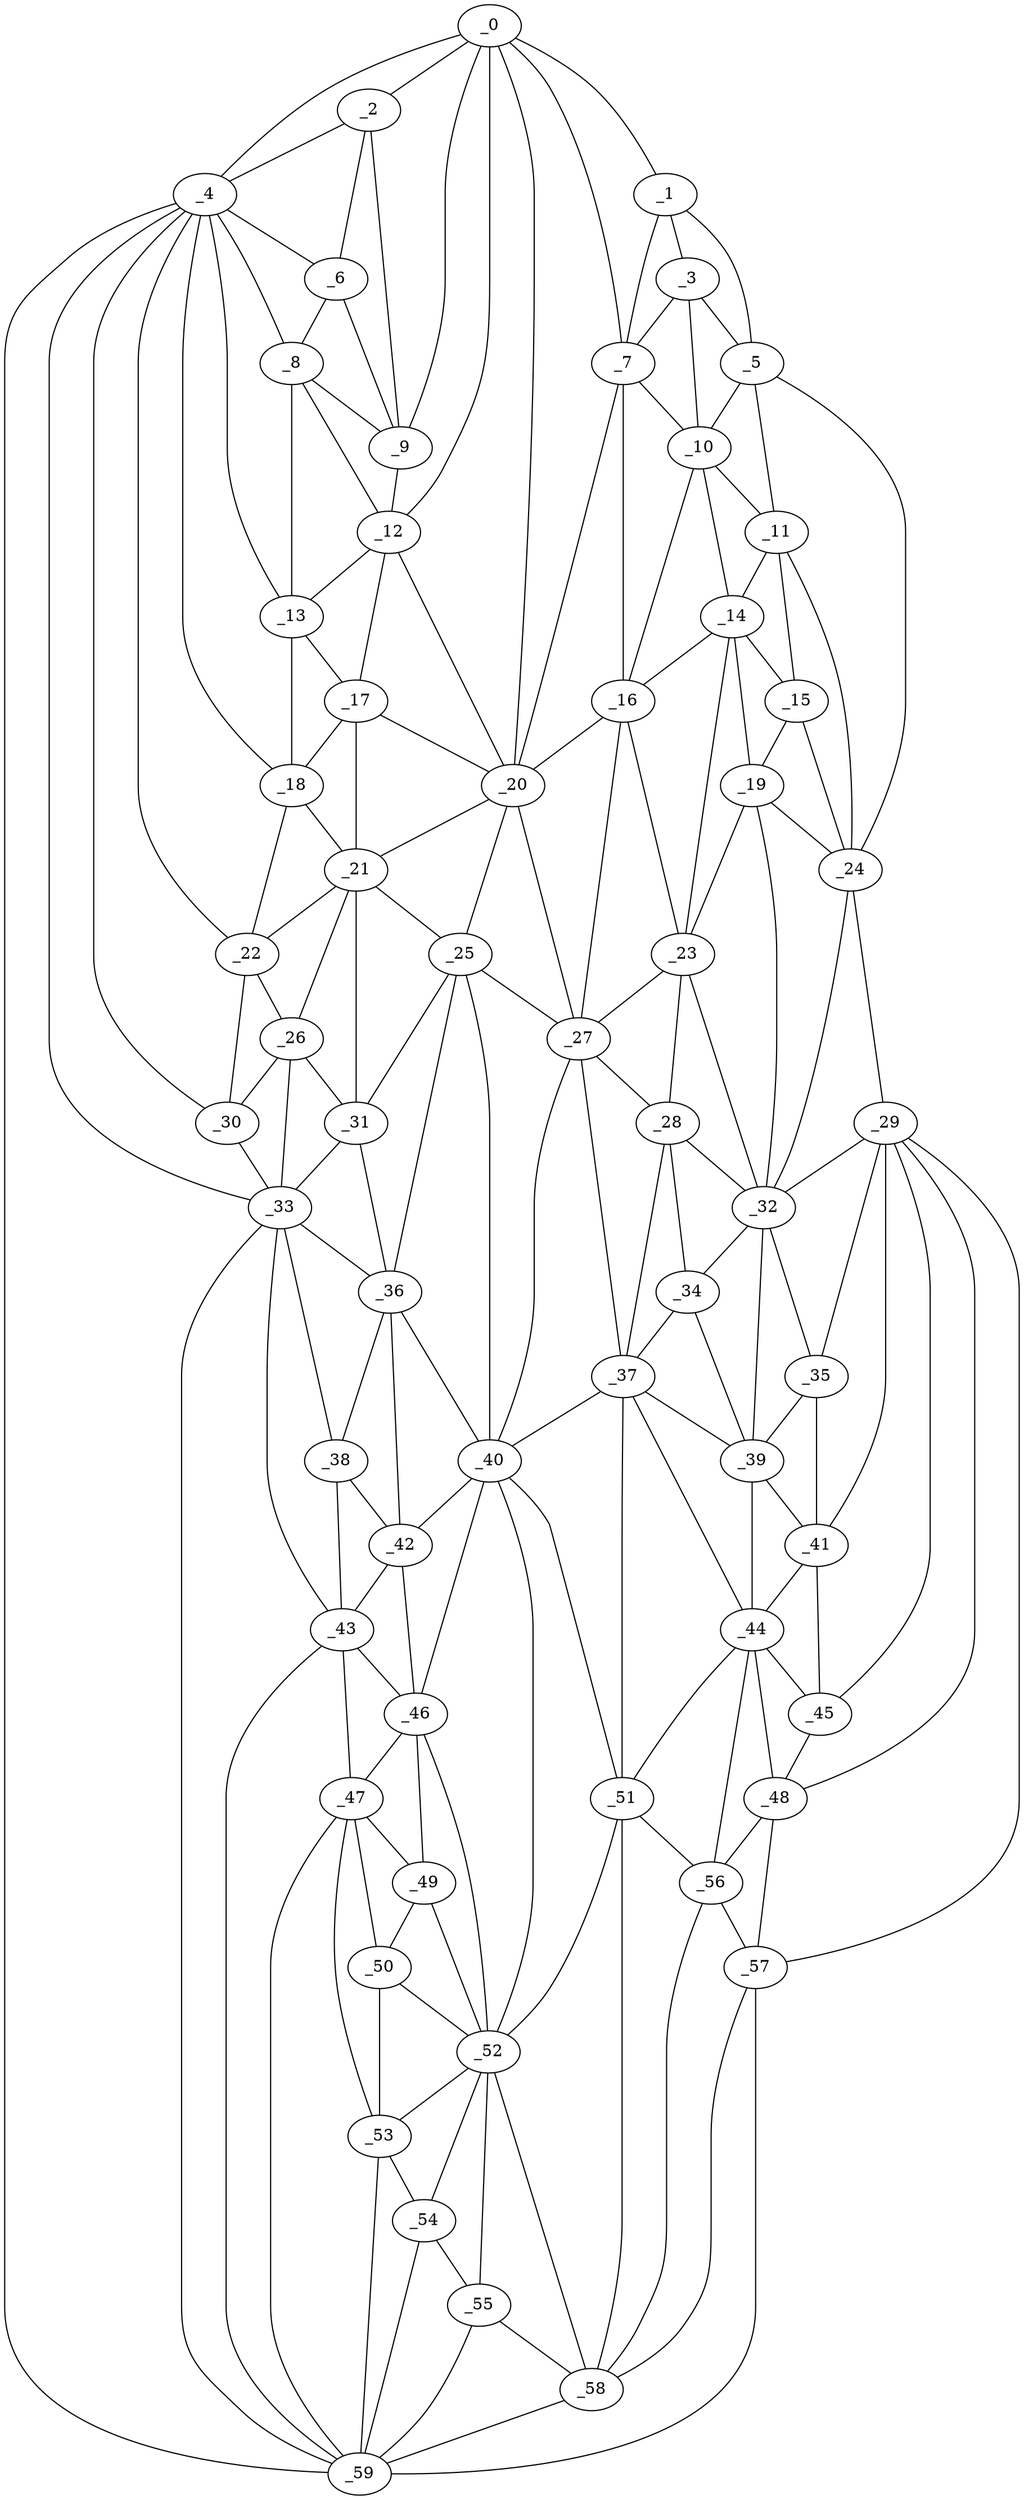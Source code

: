 graph "obj46__275.gxl" {
	_0	 [x=18,
		y=41];
	_1	 [x=20,
		y=63];
	_0 -- _1	 [valence=1];
	_2	 [x=26,
		y=28];
	_0 -- _2	 [valence=2];
	_4	 [x=27,
		y=15];
	_0 -- _4	 [valence=1];
	_7	 [x=30,
		y=63];
	_0 -- _7	 [valence=2];
	_9	 [x=35,
		y=26];
	_0 -- _9	 [valence=2];
	_12	 [x=40,
		y=27];
	_0 -- _12	 [valence=2];
	_20	 [x=53,
		y=47];
	_0 -- _20	 [valence=2];
	_3	 [x=26,
		y=82];
	_1 -- _3	 [valence=2];
	_5	 [x=27,
		y=94];
	_1 -- _5	 [valence=1];
	_1 -- _7	 [valence=1];
	_2 -- _4	 [valence=2];
	_6	 [x=29,
		y=22];
	_2 -- _6	 [valence=2];
	_2 -- _9	 [valence=2];
	_3 -- _5	 [valence=1];
	_3 -- _7	 [valence=1];
	_10	 [x=35,
		y=82];
	_3 -- _10	 [valence=2];
	_4 -- _6	 [valence=1];
	_8	 [x=34,
		y=22];
	_4 -- _8	 [valence=2];
	_13	 [x=43,
		y=22];
	_4 -- _13	 [valence=1];
	_18	 [x=50,
		y=22];
	_4 -- _18	 [valence=2];
	_22	 [x=56,
		y=22];
	_4 -- _22	 [valence=2];
	_30	 [x=63,
		y=22];
	_4 -- _30	 [valence=1];
	_33	 [x=69,
		y=22];
	_4 -- _33	 [valence=2];
	_59	 [x=125,
		y=18];
	_4 -- _59	 [valence=1];
	_5 -- _10	 [valence=1];
	_11	 [x=35,
		y=95];
	_5 -- _11	 [valence=2];
	_24	 [x=56,
		y=108];
	_5 -- _24	 [valence=1];
	_6 -- _8	 [valence=2];
	_6 -- _9	 [valence=1];
	_7 -- _10	 [valence=2];
	_16	 [x=46,
		y=64];
	_7 -- _16	 [valence=2];
	_7 -- _20	 [valence=2];
	_8 -- _9	 [valence=2];
	_8 -- _12	 [valence=2];
	_8 -- _13	 [valence=1];
	_9 -- _12	 [valence=2];
	_10 -- _11	 [valence=2];
	_14	 [x=43,
		y=83];
	_10 -- _14	 [valence=1];
	_10 -- _16	 [valence=2];
	_11 -- _14	 [valence=2];
	_15	 [x=44,
		y=95];
	_11 -- _15	 [valence=1];
	_11 -- _24	 [valence=2];
	_12 -- _13	 [valence=2];
	_17	 [x=48,
		y=27];
	_12 -- _17	 [valence=2];
	_12 -- _20	 [valence=2];
	_13 -- _17	 [valence=1];
	_13 -- _18	 [valence=2];
	_14 -- _15	 [valence=1];
	_14 -- _16	 [valence=1];
	_19	 [x=51,
		y=96];
	_14 -- _19	 [valence=1];
	_23	 [x=56,
		y=83];
	_14 -- _23	 [valence=2];
	_15 -- _19	 [valence=2];
	_15 -- _24	 [valence=2];
	_16 -- _20	 [valence=2];
	_16 -- _23	 [valence=2];
	_27	 [x=61,
		y=61];
	_16 -- _27	 [valence=1];
	_17 -- _18	 [valence=2];
	_17 -- _20	 [valence=2];
	_21	 [x=54,
		y=27];
	_17 -- _21	 [valence=2];
	_18 -- _21	 [valence=1];
	_18 -- _22	 [valence=2];
	_19 -- _23	 [valence=2];
	_19 -- _24	 [valence=1];
	_32	 [x=66,
		y=92];
	_19 -- _32	 [valence=1];
	_20 -- _21	 [valence=1];
	_25	 [x=60,
		y=45];
	_20 -- _25	 [valence=2];
	_20 -- _27	 [valence=1];
	_21 -- _22	 [valence=2];
	_21 -- _25	 [valence=2];
	_26	 [x=61,
		y=28];
	_21 -- _26	 [valence=2];
	_31	 [x=65,
		y=36];
	_21 -- _31	 [valence=1];
	_22 -- _26	 [valence=1];
	_22 -- _30	 [valence=2];
	_23 -- _27	 [valence=2];
	_28	 [x=62,
		y=83];
	_23 -- _28	 [valence=1];
	_23 -- _32	 [valence=1];
	_29	 [x=62,
		y=109];
	_24 -- _29	 [valence=1];
	_24 -- _32	 [valence=2];
	_25 -- _27	 [valence=2];
	_25 -- _31	 [valence=1];
	_36	 [x=72,
		y=36];
	_25 -- _36	 [valence=2];
	_40	 [x=77,
		y=47];
	_25 -- _40	 [valence=1];
	_26 -- _30	 [valence=1];
	_26 -- _31	 [valence=1];
	_26 -- _33	 [valence=2];
	_27 -- _28	 [valence=2];
	_37	 [x=75,
		y=65];
	_27 -- _37	 [valence=2];
	_27 -- _40	 [valence=1];
	_28 -- _32	 [valence=2];
	_34	 [x=70,
		y=83];
	_28 -- _34	 [valence=2];
	_28 -- _37	 [valence=2];
	_29 -- _32	 [valence=1];
	_35	 [x=70,
		y=96];
	_29 -- _35	 [valence=2];
	_41	 [x=80,
		y=97];
	_29 -- _41	 [valence=2];
	_45	 [x=86,
		y=103];
	_29 -- _45	 [valence=2];
	_48	 [x=94,
		y=104];
	_29 -- _48	 [valence=2];
	_57	 [x=114,
		y=113];
	_29 -- _57	 [valence=1];
	_30 -- _33	 [valence=2];
	_31 -- _33	 [valence=2];
	_31 -- _36	 [valence=2];
	_32 -- _34	 [valence=2];
	_32 -- _35	 [valence=2];
	_39	 [x=76,
		y=84];
	_32 -- _39	 [valence=1];
	_33 -- _36	 [valence=1];
	_38	 [x=76,
		y=23];
	_33 -- _38	 [valence=2];
	_43	 [x=86,
		y=23];
	_33 -- _43	 [valence=2];
	_33 -- _59	 [valence=1];
	_34 -- _37	 [valence=2];
	_34 -- _39	 [valence=2];
	_35 -- _39	 [valence=2];
	_35 -- _41	 [valence=2];
	_36 -- _38	 [valence=1];
	_36 -- _40	 [valence=2];
	_42	 [x=84,
		y=28];
	_36 -- _42	 [valence=2];
	_37 -- _39	 [valence=1];
	_37 -- _40	 [valence=2];
	_44	 [x=86,
		y=84];
	_37 -- _44	 [valence=2];
	_51	 [x=102,
		y=66];
	_37 -- _51	 [valence=2];
	_38 -- _42	 [valence=2];
	_38 -- _43	 [valence=1];
	_39 -- _41	 [valence=2];
	_39 -- _44	 [valence=2];
	_40 -- _42	 [valence=1];
	_46	 [x=91,
		y=28];
	_40 -- _46	 [valence=2];
	_40 -- _51	 [valence=2];
	_52	 [x=104,
		y=32];
	_40 -- _52	 [valence=1];
	_41 -- _44	 [valence=2];
	_41 -- _45	 [valence=1];
	_42 -- _43	 [valence=2];
	_42 -- _46	 [valence=2];
	_43 -- _46	 [valence=2];
	_47	 [x=93,
		y=23];
	_43 -- _47	 [valence=2];
	_43 -- _59	 [valence=1];
	_44 -- _45	 [valence=2];
	_44 -- _48	 [valence=2];
	_44 -- _51	 [valence=2];
	_56	 [x=114,
		y=74];
	_44 -- _56	 [valence=1];
	_45 -- _48	 [valence=1];
	_46 -- _47	 [valence=2];
	_49	 [x=97,
		y=28];
	_46 -- _49	 [valence=2];
	_46 -- _52	 [valence=2];
	_47 -- _49	 [valence=1];
	_50	 [x=99,
		y=24];
	_47 -- _50	 [valence=2];
	_53	 [x=106,
		y=24];
	_47 -- _53	 [valence=2];
	_47 -- _59	 [valence=1];
	_48 -- _56	 [valence=2];
	_48 -- _57	 [valence=2];
	_49 -- _50	 [valence=2];
	_49 -- _52	 [valence=1];
	_50 -- _52	 [valence=1];
	_50 -- _53	 [valence=1];
	_51 -- _52	 [valence=2];
	_51 -- _56	 [valence=2];
	_58	 [x=121,
		y=45];
	_51 -- _58	 [valence=2];
	_52 -- _53	 [valence=2];
	_54	 [x=112,
		y=24];
	_52 -- _54	 [valence=1];
	_55	 [x=114,
		y=33];
	_52 -- _55	 [valence=2];
	_52 -- _58	 [valence=1];
	_53 -- _54	 [valence=2];
	_53 -- _59	 [valence=2];
	_54 -- _55	 [valence=1];
	_54 -- _59	 [valence=2];
	_55 -- _58	 [valence=1];
	_55 -- _59	 [valence=2];
	_56 -- _57	 [valence=2];
	_56 -- _58	 [valence=2];
	_57 -- _58	 [valence=1];
	_57 -- _59	 [valence=1];
	_58 -- _59	 [valence=1];
}
